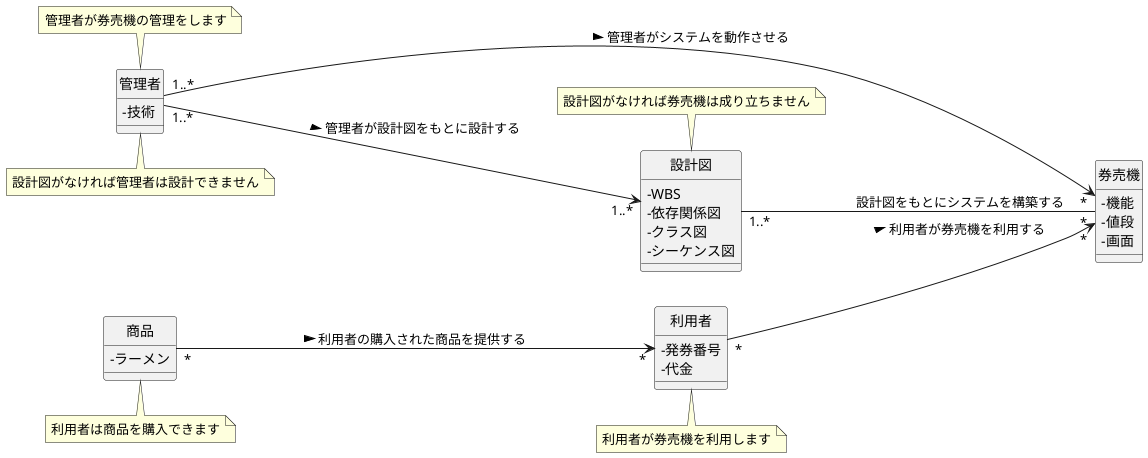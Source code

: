 @startuml クラス図
left to right direction
skinparam classAttributeIconSize 0
hide circle

class 券売機 {
- 機能
- 値段
- 画面
}

class 管理者 {
- 技術
}

class 利用者 {
- 発券番号
- 代金
}

class 設計図 {
- WBS
- 依存関係図
- クラス図
- シーケンス図
}

class 商品 {
- ラーメン
}

管理者 "1..*"-->"*" 券売機 : 管理者がシステムを動作させる >
note top of 管理者
管理者が券売機の管理をします
end note

利用者 "*"-->"*" 券売機 : 利用者が券売機を利用する >
note bottom of 利用者
利用者が券売機を利用します
end note

設計図 "1..*"--"*" 券売機 : 設計図をもとにシステムを構築する
note top of 設計図
設計図がなければ券売機は成り立ちません
end note

管理者 "1..*"-->"1..*" 設計図 : 管理者が設計図をもとに設計する >
note bottom of 管理者
設計図がなければ管理者は設計できません
end note

商品 "*"-->"*" 利用者 : 利用者の購入された商品を提供する >
note bottom of 商品
利用者は商品を購入できます
end note
@enduml